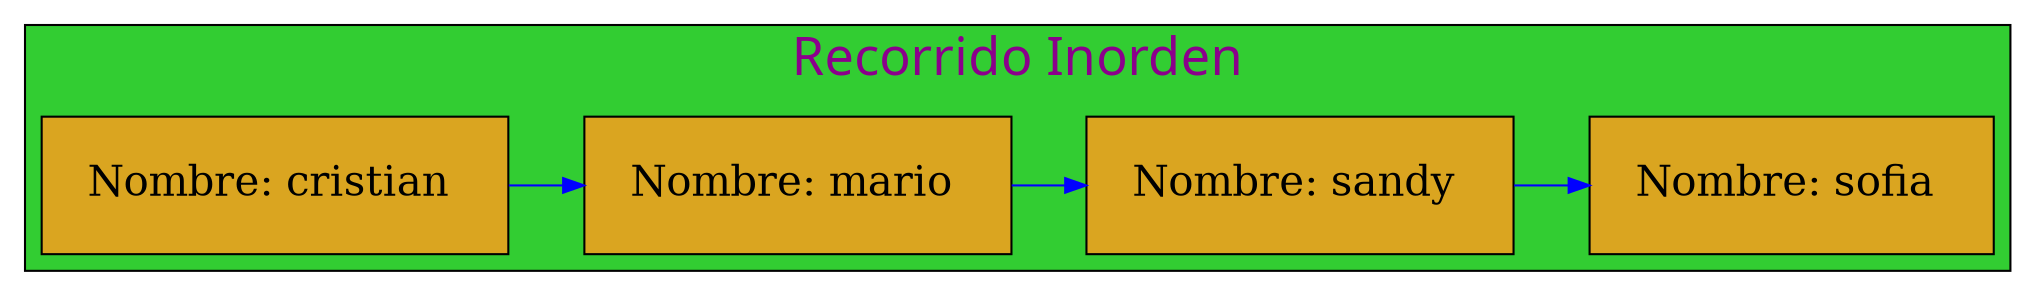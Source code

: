 digraph Inorder_Traversal{

graph[ranksep= "0.5",nodesep= "0.5"];subgraph cluster_3{

label="Recorrido Inorden";
labelloc=t;
fontcolor=magenta4;
fontname=algerian;
fontsize=25;
style=filled;
fillcolor=limegreen;

node[margin=0.3 shape=box style=filled fontcolor=black fillcolor=goldenrod fontsize=20];
{rank=same;

25770475984[label="Nombre: cristian " ];
25770475776[label="Nombre: mario " ];
25770476192[label="Nombre: sandy " ];
25770476384[label="Nombre: sofia " ];
};
25770475984 -> 25770475776 -> 25770476192 -> 25770476384 

[color=blue ];
}

}